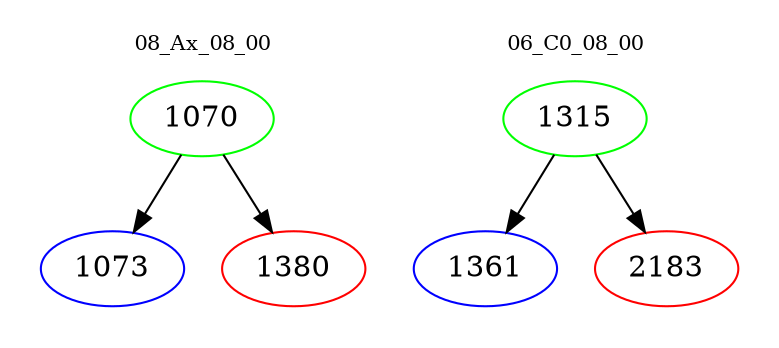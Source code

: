 digraph{
subgraph cluster_0 {
color = white
label = "08_Ax_08_00";
fontsize=10;
T0_1070 [label="1070", color="green"]
T0_1070 -> T0_1073 [color="black"]
T0_1073 [label="1073", color="blue"]
T0_1070 -> T0_1380 [color="black"]
T0_1380 [label="1380", color="red"]
}
subgraph cluster_1 {
color = white
label = "06_C0_08_00";
fontsize=10;
T1_1315 [label="1315", color="green"]
T1_1315 -> T1_1361 [color="black"]
T1_1361 [label="1361", color="blue"]
T1_1315 -> T1_2183 [color="black"]
T1_2183 [label="2183", color="red"]
}
}
